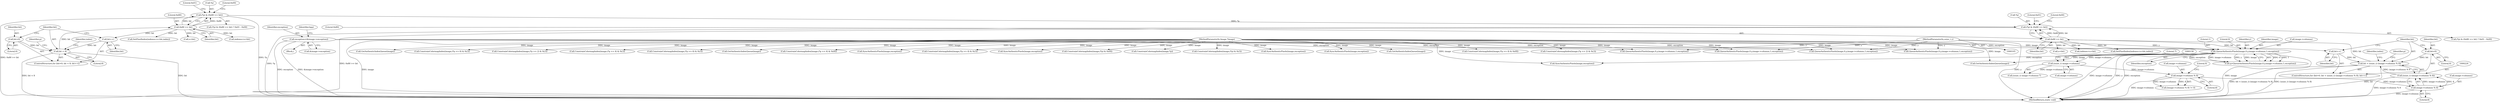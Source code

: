 digraph "0_ImageMagick_b6ae2f9e0ab13343c0281732d479757a8e8979c7@pointer" {
"1000236" [label="(Call,(*p) & (0x80 >> bit))"];
"1000180" [label="(Call,(*p) & (0x80 >> bit))"];
"1000183" [label="(Call,0x80 >> bit)"];
"1000171" [label="(Call,bit < 8)"];
"1000168" [label="(Call,bit=0)"];
"1000174" [label="(Call,bit++)"];
"1000239" [label="(Call,0x80 >> bit)"];
"1000221" [label="(Call,bit < (ssize_t) (image->columns % 8))"];
"1000218" [label="(Call,bit=0)"];
"1000230" [label="(Call,bit++)"];
"1000223" [label="(Call,(ssize_t) (image->columns % 8))"];
"1000225" [label="(Call,image->columns % 8)"];
"1000210" [label="(Call,image->columns % 8)"];
"1000157" [label="(Call,(ssize_t) image->columns)"];
"1000130" [label="(Call,QueueAuthenticPixels(image,0,y,image->columns,1,exception))"];
"1000108" [label="(MethodParameterIn,Image *image)"];
"1000107" [label="(MethodParameterIn,ssize_t y)"];
"1000117" [label="(Call,exception=(&image->exception))"];
"1000242" [label="(Literal,0x01)"];
"1000243" [label="(Literal,0x00)"];
"1000128" [label="(Call,q=QueueAuthenticPixels(image,0,y,image->columns,1,exception))"];
"1000220" [label="(Literal,0)"];
"1000464" [label="(Call,ConstrainColormapIndex(image,(*p >> 4) & 0x3))"];
"1000314" [label="(Call,ConstrainColormapIndex(image,(*p >> 6) & 0x3))"];
"1000186" [label="(Literal,0x01)"];
"1000137" [label="(Literal,1)"];
"1000117" [label="(Call,exception=(&image->exception))"];
"1000210" [label="(Call,image->columns % 8)"];
"1000181" [label="(Call,*p)"];
"1000695" [label="(Call,GetAuthenticIndexQueue(image))"];
"1000219" [label="(Identifier,bit)"];
"1000156" [label="(Call,(ssize_t) image->columns-7)"];
"1000118" [label="(Identifier,exception)"];
"1000211" [label="(Call,image->columns)"];
"1000124" [label="(Identifier,bpp)"];
"1000178" [label="(Identifier,index)"];
"1000217" [label="(ControlStructure,for (bit=0; bit < (ssize_t) (image->columns % 8); bit++))"];
"1000240" [label="(Literal,0x80)"];
"1000162" [label="(Literal,7)"];
"1000275" [label="(Call,QueueAuthenticPixels(image,0,y,image->columns,1,exception))"];
"1000241" [label="(Identifier,bit)"];
"1000537" [label="(Call,QueueAuthenticPixels(image,0,y,image->columns,1,exception))"];
"1000179" [label="(Call,(*p) & (0x80 >> bit) ? 0x01 : 0x00)"];
"1000170" [label="(Literal,0)"];
"1000132" [label="(Literal,0)"];
"1000639" [label="(Call,ConstrainColormapIndex(image,(*p >> 4) & 0x0f))"];
"1000234" [label="(Identifier,index)"];
"1000209" [label="(Call,(image->columns % 8) != 0)"];
"1000236" [label="(Call,(*p) & (0x80 >> bit))"];
"1000247" [label="(Call,x+bit)"];
"1000167" [label="(ControlStructure,for (bit=0; bit < 8; bit++))"];
"1000215" [label="(Literal,0)"];
"1000171" [label="(Call,bit < 8)"];
"1000527" [label="(Call,SyncAuthenticPixels(image,exception))"];
"1000189" [label="(Call,indexes+x+bit)"];
"1000340" [label="(Call,ConstrainColormapIndex(image,(*p >> 4) & 0x3))"];
"1000119" [label="(Call,&image->exception)"];
"1000169" [label="(Identifier,bit)"];
"1000245" [label="(Call,indexes+x+bit)"];
"1000168" [label="(Call,bit=0)"];
"1000244" [label="(Call,SetPixelIndex(indexes+x+bit,index))"];
"1000263" [label="(Identifier,p)"];
"1000226" [label="(Call,image->columns)"];
"1000231" [label="(Identifier,bit)"];
"1000677" [label="(Call,QueueAuthenticPixels(image,0,y,image->columns,1,exception))"];
"1000175" [label="(Identifier,bit)"];
"1000737" [label="(Call,SyncAuthenticPixels(image,exception))"];
"1000602" [label="(Call,ConstrainColormapIndex(image,(*p) & 0x0f))"];
"1000130" [label="(Call,QueueAuthenticPixels(image,0,y,image->columns,1,exception))"];
"1000222" [label="(Identifier,bit)"];
"1000157" [label="(Call,(ssize_t) image->columns)"];
"1000110" [label="(Block,)"];
"1000148" [label="(Call,GetAuthenticIndexQueue(image))"];
"1000108" [label="(MethodParameterIn,Image *image)"];
"1000230" [label="(Call,bit++)"];
"1000183" [label="(Call,0x80 >> bit)"];
"1000133" [label="(Identifier,y)"];
"1000131" [label="(Identifier,image)"];
"1000107" [label="(MethodParameterIn,ssize_t y)"];
"1000713" [label="(Call,ConstrainColormapIndex(image,*p))"];
"1000134" [label="(Call,image->columns)"];
"1000174" [label="(Call,bit++)"];
"1000392" [label="(Call,ConstrainColormapIndex(image,(*p) & 0x3))"];
"1000667" [label="(Call,SyncAuthenticPixels(image,exception))"];
"1000188" [label="(Call,SetPixelIndex(indexes+x+bit,index))"];
"1000221" [label="(Call,bit < (ssize_t) (image->columns % 8))"];
"1000798" [label="(Call,SyncAuthenticPixels(image,exception))"];
"1000191" [label="(Call,x+bit)"];
"1000803" [label="(MethodReturn,static void)"];
"1000223" [label="(Call,(ssize_t) (image->columns % 8))"];
"1000555" [label="(Call,GetAuthenticIndexQueue(image))"];
"1000576" [label="(Call,ConstrainColormapIndex(image,(*p >> 4) & 0x0f))"];
"1000180" [label="(Call,(*p) & (0x80 >> bit))"];
"1000225" [label="(Call,image->columns % 8)"];
"1000499" [label="(Call,ConstrainColormapIndex(image,(*p >> 2) & 0x3))"];
"1000184" [label="(Literal,0x80)"];
"1000138" [label="(Identifier,exception)"];
"1000214" [label="(Literal,8)"];
"1000237" [label="(Call,*p)"];
"1000229" [label="(Literal,8)"];
"1000266" [label="(Call,SyncAuthenticPixels(image,exception))"];
"1000207" [label="(Identifier,p)"];
"1000159" [label="(Call,image->columns)"];
"1000187" [label="(Literal,0x00)"];
"1000293" [label="(Call,GetAuthenticIndexQueue(image))"];
"1000429" [label="(Call,ConstrainColormapIndex(image,(*p >> 6) & 0x3))"];
"1000235" [label="(Call,(*p) & (0x80 >> bit) ? 0x01 : 0x00)"];
"1000746" [label="(Call,QueueAuthenticPixels(image,0,y,image->columns,1,exception))"];
"1000173" [label="(Literal,8)"];
"1000218" [label="(Call,bit=0)"];
"1000172" [label="(Identifier,bit)"];
"1000185" [label="(Identifier,bit)"];
"1000239" [label="(Call,0x80 >> bit)"];
"1000366" [label="(Call,ConstrainColormapIndex(image,(*p >> 2) & 0x3))"];
"1000236" -> "1000235"  [label="AST: "];
"1000236" -> "1000239"  [label="CFG: "];
"1000237" -> "1000236"  [label="AST: "];
"1000239" -> "1000236"  [label="AST: "];
"1000242" -> "1000236"  [label="CFG: "];
"1000243" -> "1000236"  [label="CFG: "];
"1000236" -> "1000803"  [label="DDG: *p"];
"1000236" -> "1000803"  [label="DDG: 0x80 >> bit"];
"1000180" -> "1000236"  [label="DDG: *p"];
"1000239" -> "1000236"  [label="DDG: 0x80"];
"1000239" -> "1000236"  [label="DDG: bit"];
"1000180" -> "1000179"  [label="AST: "];
"1000180" -> "1000183"  [label="CFG: "];
"1000181" -> "1000180"  [label="AST: "];
"1000183" -> "1000180"  [label="AST: "];
"1000186" -> "1000180"  [label="CFG: "];
"1000187" -> "1000180"  [label="CFG: "];
"1000180" -> "1000803"  [label="DDG: *p"];
"1000180" -> "1000803"  [label="DDG: 0x80 >> bit"];
"1000183" -> "1000180"  [label="DDG: 0x80"];
"1000183" -> "1000180"  [label="DDG: bit"];
"1000183" -> "1000185"  [label="CFG: "];
"1000184" -> "1000183"  [label="AST: "];
"1000185" -> "1000183"  [label="AST: "];
"1000183" -> "1000174"  [label="DDG: bit"];
"1000171" -> "1000183"  [label="DDG: bit"];
"1000183" -> "1000188"  [label="DDG: bit"];
"1000183" -> "1000189"  [label="DDG: bit"];
"1000183" -> "1000191"  [label="DDG: bit"];
"1000171" -> "1000167"  [label="AST: "];
"1000171" -> "1000173"  [label="CFG: "];
"1000172" -> "1000171"  [label="AST: "];
"1000173" -> "1000171"  [label="AST: "];
"1000178" -> "1000171"  [label="CFG: "];
"1000207" -> "1000171"  [label="CFG: "];
"1000171" -> "1000803"  [label="DDG: bit"];
"1000171" -> "1000803"  [label="DDG: bit < 8"];
"1000168" -> "1000171"  [label="DDG: bit"];
"1000174" -> "1000171"  [label="DDG: bit"];
"1000168" -> "1000167"  [label="AST: "];
"1000168" -> "1000170"  [label="CFG: "];
"1000169" -> "1000168"  [label="AST: "];
"1000170" -> "1000168"  [label="AST: "];
"1000172" -> "1000168"  [label="CFG: "];
"1000174" -> "1000167"  [label="AST: "];
"1000174" -> "1000175"  [label="CFG: "];
"1000175" -> "1000174"  [label="AST: "];
"1000172" -> "1000174"  [label="CFG: "];
"1000239" -> "1000241"  [label="CFG: "];
"1000240" -> "1000239"  [label="AST: "];
"1000241" -> "1000239"  [label="AST: "];
"1000239" -> "1000230"  [label="DDG: bit"];
"1000221" -> "1000239"  [label="DDG: bit"];
"1000239" -> "1000244"  [label="DDG: bit"];
"1000239" -> "1000245"  [label="DDG: bit"];
"1000239" -> "1000247"  [label="DDG: bit"];
"1000221" -> "1000217"  [label="AST: "];
"1000221" -> "1000223"  [label="CFG: "];
"1000222" -> "1000221"  [label="AST: "];
"1000223" -> "1000221"  [label="AST: "];
"1000234" -> "1000221"  [label="CFG: "];
"1000263" -> "1000221"  [label="CFG: "];
"1000221" -> "1000803"  [label="DDG: bit < (ssize_t) (image->columns % 8)"];
"1000221" -> "1000803"  [label="DDG: (ssize_t) (image->columns % 8)"];
"1000221" -> "1000803"  [label="DDG: bit"];
"1000218" -> "1000221"  [label="DDG: bit"];
"1000230" -> "1000221"  [label="DDG: bit"];
"1000223" -> "1000221"  [label="DDG: image->columns % 8"];
"1000218" -> "1000217"  [label="AST: "];
"1000218" -> "1000220"  [label="CFG: "];
"1000219" -> "1000218"  [label="AST: "];
"1000220" -> "1000218"  [label="AST: "];
"1000222" -> "1000218"  [label="CFG: "];
"1000230" -> "1000217"  [label="AST: "];
"1000230" -> "1000231"  [label="CFG: "];
"1000231" -> "1000230"  [label="AST: "];
"1000222" -> "1000230"  [label="CFG: "];
"1000223" -> "1000225"  [label="CFG: "];
"1000224" -> "1000223"  [label="AST: "];
"1000225" -> "1000223"  [label="AST: "];
"1000223" -> "1000803"  [label="DDG: image->columns % 8"];
"1000225" -> "1000223"  [label="DDG: image->columns"];
"1000225" -> "1000223"  [label="DDG: 8"];
"1000225" -> "1000229"  [label="CFG: "];
"1000226" -> "1000225"  [label="AST: "];
"1000229" -> "1000225"  [label="AST: "];
"1000225" -> "1000803"  [label="DDG: image->columns"];
"1000210" -> "1000225"  [label="DDG: image->columns"];
"1000210" -> "1000209"  [label="AST: "];
"1000210" -> "1000214"  [label="CFG: "];
"1000211" -> "1000210"  [label="AST: "];
"1000214" -> "1000210"  [label="AST: "];
"1000215" -> "1000210"  [label="CFG: "];
"1000210" -> "1000803"  [label="DDG: image->columns"];
"1000210" -> "1000209"  [label="DDG: image->columns"];
"1000210" -> "1000209"  [label="DDG: 8"];
"1000157" -> "1000210"  [label="DDG: image->columns"];
"1000157" -> "1000156"  [label="AST: "];
"1000157" -> "1000159"  [label="CFG: "];
"1000158" -> "1000157"  [label="AST: "];
"1000159" -> "1000157"  [label="AST: "];
"1000162" -> "1000157"  [label="CFG: "];
"1000157" -> "1000156"  [label="DDG: image->columns"];
"1000130" -> "1000157"  [label="DDG: image->columns"];
"1000130" -> "1000128"  [label="AST: "];
"1000130" -> "1000138"  [label="CFG: "];
"1000131" -> "1000130"  [label="AST: "];
"1000132" -> "1000130"  [label="AST: "];
"1000133" -> "1000130"  [label="AST: "];
"1000134" -> "1000130"  [label="AST: "];
"1000137" -> "1000130"  [label="AST: "];
"1000138" -> "1000130"  [label="AST: "];
"1000128" -> "1000130"  [label="CFG: "];
"1000130" -> "1000803"  [label="DDG: image->columns"];
"1000130" -> "1000803"  [label="DDG: y"];
"1000130" -> "1000803"  [label="DDG: exception"];
"1000130" -> "1000803"  [label="DDG: image"];
"1000130" -> "1000128"  [label="DDG: 0"];
"1000130" -> "1000128"  [label="DDG: 1"];
"1000130" -> "1000128"  [label="DDG: exception"];
"1000130" -> "1000128"  [label="DDG: image->columns"];
"1000130" -> "1000128"  [label="DDG: y"];
"1000130" -> "1000128"  [label="DDG: image"];
"1000108" -> "1000130"  [label="DDG: image"];
"1000107" -> "1000130"  [label="DDG: y"];
"1000117" -> "1000130"  [label="DDG: exception"];
"1000130" -> "1000148"  [label="DDG: image"];
"1000130" -> "1000266"  [label="DDG: exception"];
"1000108" -> "1000105"  [label="AST: "];
"1000108" -> "1000803"  [label="DDG: image"];
"1000108" -> "1000148"  [label="DDG: image"];
"1000108" -> "1000266"  [label="DDG: image"];
"1000108" -> "1000275"  [label="DDG: image"];
"1000108" -> "1000293"  [label="DDG: image"];
"1000108" -> "1000314"  [label="DDG: image"];
"1000108" -> "1000340"  [label="DDG: image"];
"1000108" -> "1000366"  [label="DDG: image"];
"1000108" -> "1000392"  [label="DDG: image"];
"1000108" -> "1000429"  [label="DDG: image"];
"1000108" -> "1000464"  [label="DDG: image"];
"1000108" -> "1000499"  [label="DDG: image"];
"1000108" -> "1000527"  [label="DDG: image"];
"1000108" -> "1000537"  [label="DDG: image"];
"1000108" -> "1000555"  [label="DDG: image"];
"1000108" -> "1000576"  [label="DDG: image"];
"1000108" -> "1000602"  [label="DDG: image"];
"1000108" -> "1000639"  [label="DDG: image"];
"1000108" -> "1000667"  [label="DDG: image"];
"1000108" -> "1000677"  [label="DDG: image"];
"1000108" -> "1000695"  [label="DDG: image"];
"1000108" -> "1000713"  [label="DDG: image"];
"1000108" -> "1000737"  [label="DDG: image"];
"1000108" -> "1000746"  [label="DDG: image"];
"1000108" -> "1000798"  [label="DDG: image"];
"1000107" -> "1000105"  [label="AST: "];
"1000107" -> "1000803"  [label="DDG: y"];
"1000107" -> "1000275"  [label="DDG: y"];
"1000107" -> "1000537"  [label="DDG: y"];
"1000107" -> "1000677"  [label="DDG: y"];
"1000107" -> "1000746"  [label="DDG: y"];
"1000117" -> "1000110"  [label="AST: "];
"1000117" -> "1000119"  [label="CFG: "];
"1000118" -> "1000117"  [label="AST: "];
"1000119" -> "1000117"  [label="AST: "];
"1000124" -> "1000117"  [label="CFG: "];
"1000117" -> "1000803"  [label="DDG: exception"];
"1000117" -> "1000803"  [label="DDG: &image->exception"];
"1000117" -> "1000275"  [label="DDG: exception"];
"1000117" -> "1000537"  [label="DDG: exception"];
"1000117" -> "1000677"  [label="DDG: exception"];
"1000117" -> "1000746"  [label="DDG: exception"];
}
